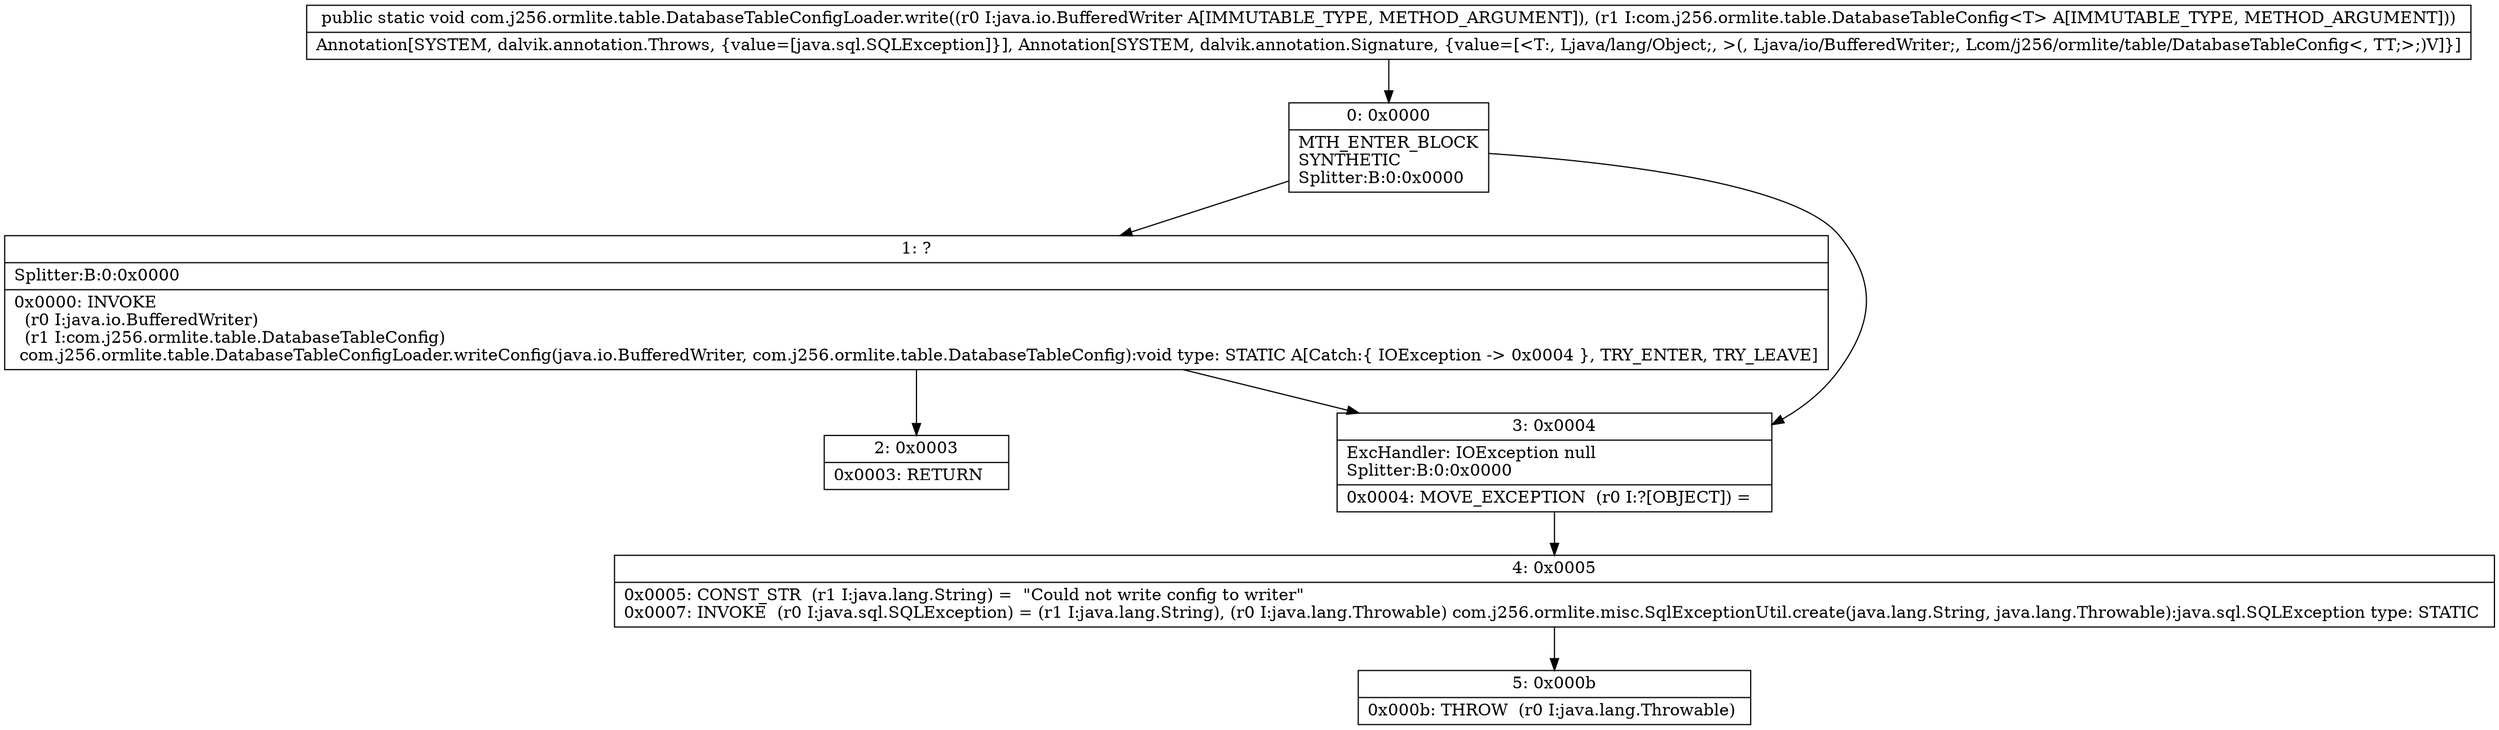 digraph "CFG forcom.j256.ormlite.table.DatabaseTableConfigLoader.write(Ljava\/io\/BufferedWriter;Lcom\/j256\/ormlite\/table\/DatabaseTableConfig;)V" {
Node_0 [shape=record,label="{0\:\ 0x0000|MTH_ENTER_BLOCK\lSYNTHETIC\lSplitter:B:0:0x0000\l}"];
Node_1 [shape=record,label="{1\:\ ?|Splitter:B:0:0x0000\l|0x0000: INVOKE  \l  (r0 I:java.io.BufferedWriter)\l  (r1 I:com.j256.ormlite.table.DatabaseTableConfig)\l com.j256.ormlite.table.DatabaseTableConfigLoader.writeConfig(java.io.BufferedWriter, com.j256.ormlite.table.DatabaseTableConfig):void type: STATIC A[Catch:\{ IOException \-\> 0x0004 \}, TRY_ENTER, TRY_LEAVE]\l}"];
Node_2 [shape=record,label="{2\:\ 0x0003|0x0003: RETURN   \l}"];
Node_3 [shape=record,label="{3\:\ 0x0004|ExcHandler: IOException null\lSplitter:B:0:0x0000\l|0x0004: MOVE_EXCEPTION  (r0 I:?[OBJECT]) =  \l}"];
Node_4 [shape=record,label="{4\:\ 0x0005|0x0005: CONST_STR  (r1 I:java.lang.String) =  \"Could not write config to writer\" \l0x0007: INVOKE  (r0 I:java.sql.SQLException) = (r1 I:java.lang.String), (r0 I:java.lang.Throwable) com.j256.ormlite.misc.SqlExceptionUtil.create(java.lang.String, java.lang.Throwable):java.sql.SQLException type: STATIC \l}"];
Node_5 [shape=record,label="{5\:\ 0x000b|0x000b: THROW  (r0 I:java.lang.Throwable) \l}"];
MethodNode[shape=record,label="{public static void com.j256.ormlite.table.DatabaseTableConfigLoader.write((r0 I:java.io.BufferedWriter A[IMMUTABLE_TYPE, METHOD_ARGUMENT]), (r1 I:com.j256.ormlite.table.DatabaseTableConfig\<T\> A[IMMUTABLE_TYPE, METHOD_ARGUMENT]))  | Annotation[SYSTEM, dalvik.annotation.Throws, \{value=[java.sql.SQLException]\}], Annotation[SYSTEM, dalvik.annotation.Signature, \{value=[\<T:, Ljava\/lang\/Object;, \>(, Ljava\/io\/BufferedWriter;, Lcom\/j256\/ormlite\/table\/DatabaseTableConfig\<, TT;\>;)V]\}]\l}"];
MethodNode -> Node_0;
Node_0 -> Node_1;
Node_0 -> Node_3;
Node_1 -> Node_2;
Node_1 -> Node_3;
Node_3 -> Node_4;
Node_4 -> Node_5;
}

